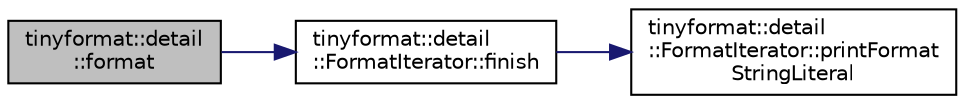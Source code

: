 digraph "tinyformat::detail::format"
{
  edge [fontname="Helvetica",fontsize="10",labelfontname="Helvetica",labelfontsize="10"];
  node [fontname="Helvetica",fontsize="10",shape=record];
  rankdir="LR";
  Node0 [label="tinyformat::detail\l::format",height=0.2,width=0.4,color="black", fillcolor="grey75", style="filled", fontcolor="black"];
  Node0 -> Node1 [color="midnightblue",fontsize="10",style="solid",fontname="Helvetica"];
  Node1 [label="tinyformat::detail\l::FormatIterator::finish",height=0.2,width=0.4,color="black", fillcolor="white", style="filled",URL="$classtinyformat_1_1detail_1_1_format_iterator.html#a46377a804f72dbad1e508d2fbaa18ce9"];
  Node1 -> Node2 [color="midnightblue",fontsize="10",style="solid",fontname="Helvetica"];
  Node2 [label="tinyformat::detail\l::FormatIterator::printFormat\lStringLiteral",height=0.2,width=0.4,color="black", fillcolor="white", style="filled",URL="$classtinyformat_1_1detail_1_1_format_iterator.html#af3bbb8259ac0593ec2268ef5863311d5"];
}
